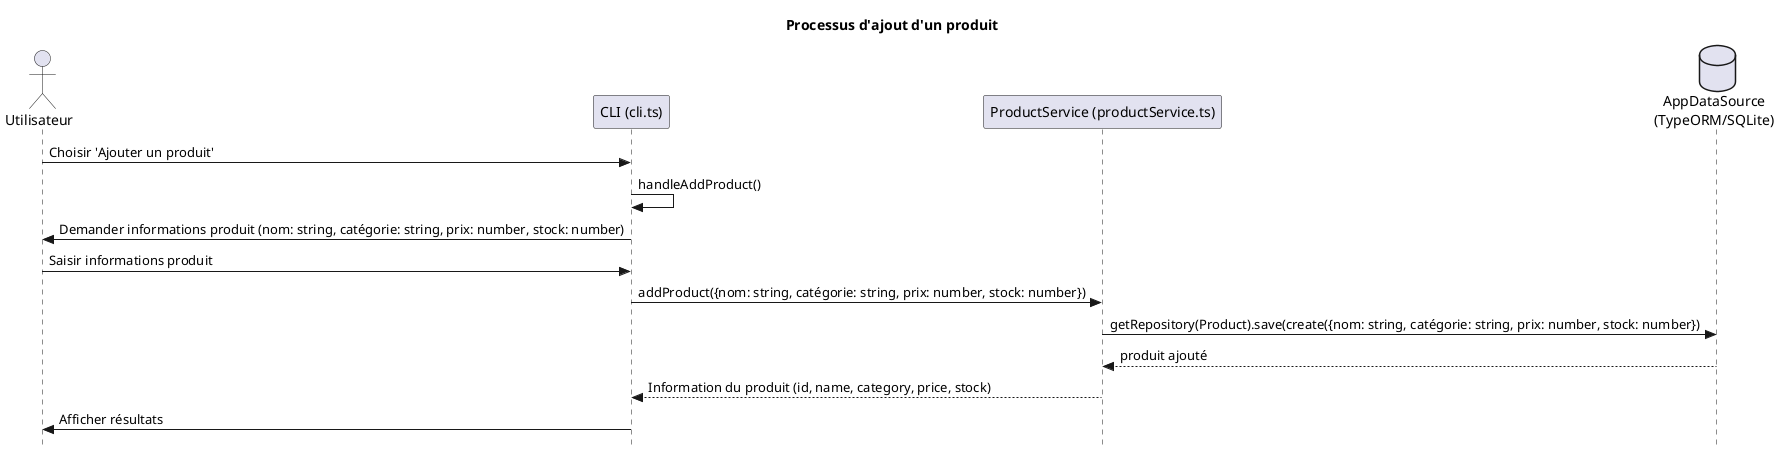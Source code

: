 @startuml

skinparam style strictuml

title Processus d'ajout d'un produit
actor Utilisateur
participant "CLI (cli.ts)" as CLI
participant "ProductService (productService.ts)" as ProductService
database "AppDataSource\n(TypeORM/SQLite)" as Database

Utilisateur -> CLI : Choisir 'Ajouter un produit'
CLI -> CLI : handleAddProduct()
CLI -> Utilisateur : Demander informations produit (nom: string, catégorie: string, prix: number, stock: number)
Utilisateur -> CLI : Saisir informations produit
CLI -> ProductService : addProduct({nom: string, catégorie: string, prix: number, stock: number})
ProductService -> Database : getRepository(Product).save(create({nom: string, catégorie: string, prix: number, stock: number})
Database --> ProductService : produit ajouté
ProductService --> CLI : Information du produit (id, name, category, price, stock)
CLI -> Utilisateur : Afficher résultats

@enduml